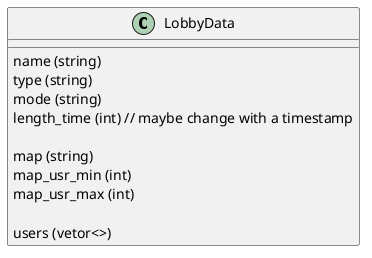 @startuml

class LobbyData {
    name (string)
    type (string)
    mode (string)
    length_time (int) // maybe change with a timestamp

    map (string)
    map_usr_min (int)
    map_usr_max (int)

    users (vetor<>)
}

@enduml